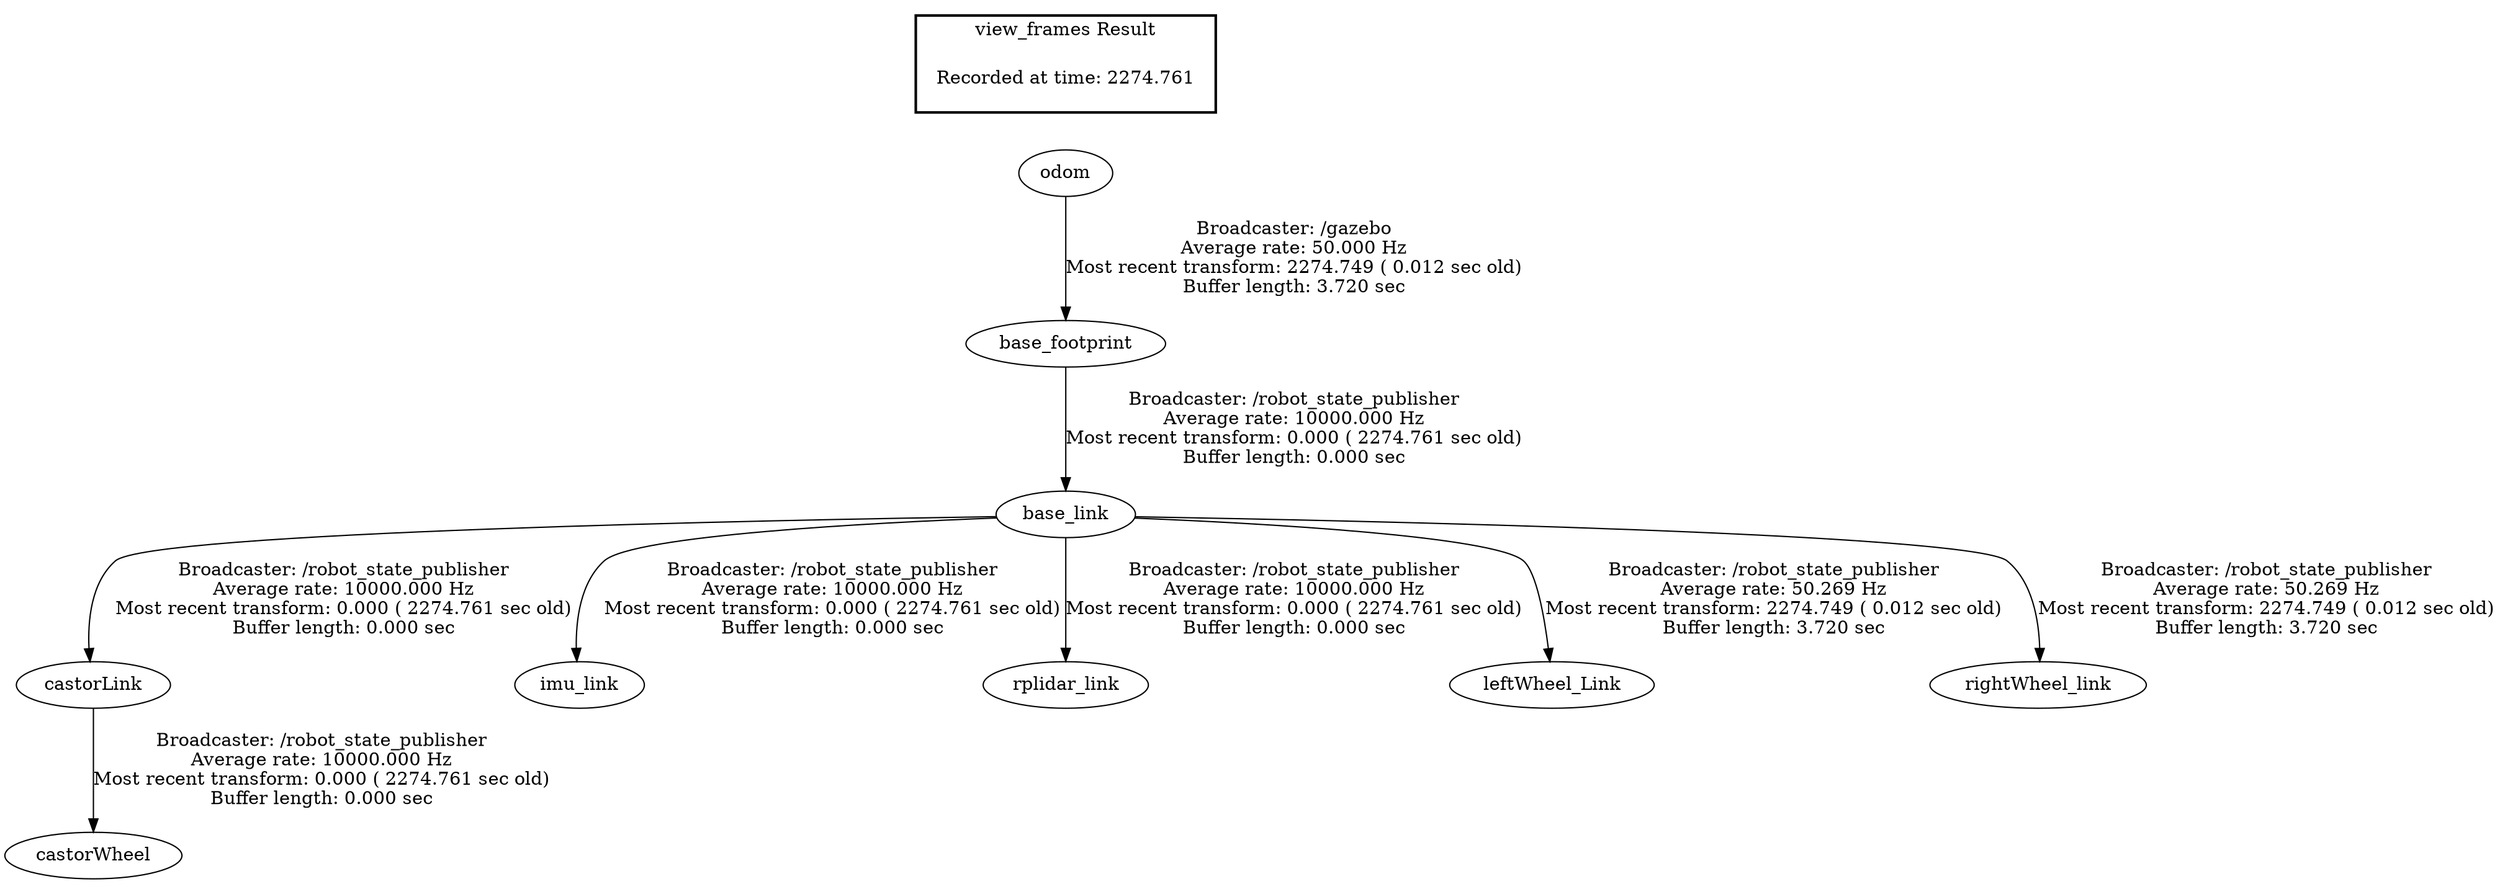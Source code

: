 digraph G {
"base_footprint" -> "base_link"[label="Broadcaster: /robot_state_publisher\nAverage rate: 10000.000 Hz\nMost recent transform: 0.000 ( 2274.761 sec old)\nBuffer length: 0.000 sec\n"];
"odom" -> "base_footprint"[label="Broadcaster: /gazebo\nAverage rate: 50.000 Hz\nMost recent transform: 2274.749 ( 0.012 sec old)\nBuffer length: 3.720 sec\n"];
"base_link" -> "castorLink"[label="Broadcaster: /robot_state_publisher\nAverage rate: 10000.000 Hz\nMost recent transform: 0.000 ( 2274.761 sec old)\nBuffer length: 0.000 sec\n"];
"castorLink" -> "castorWheel"[label="Broadcaster: /robot_state_publisher\nAverage rate: 10000.000 Hz\nMost recent transform: 0.000 ( 2274.761 sec old)\nBuffer length: 0.000 sec\n"];
"base_link" -> "imu_link"[label="Broadcaster: /robot_state_publisher\nAverage rate: 10000.000 Hz\nMost recent transform: 0.000 ( 2274.761 sec old)\nBuffer length: 0.000 sec\n"];
"base_link" -> "rplidar_link"[label="Broadcaster: /robot_state_publisher\nAverage rate: 10000.000 Hz\nMost recent transform: 0.000 ( 2274.761 sec old)\nBuffer length: 0.000 sec\n"];
"base_link" -> "leftWheel_Link"[label="Broadcaster: /robot_state_publisher\nAverage rate: 50.269 Hz\nMost recent transform: 2274.749 ( 0.012 sec old)\nBuffer length: 3.720 sec\n"];
"base_link" -> "rightWheel_link"[label="Broadcaster: /robot_state_publisher\nAverage rate: 50.269 Hz\nMost recent transform: 2274.749 ( 0.012 sec old)\nBuffer length: 3.720 sec\n"];
edge [style=invis];
 subgraph cluster_legend { style=bold; color=black; label ="view_frames Result";
"Recorded at time: 2274.761"[ shape=plaintext ] ;
 }->"odom";
}